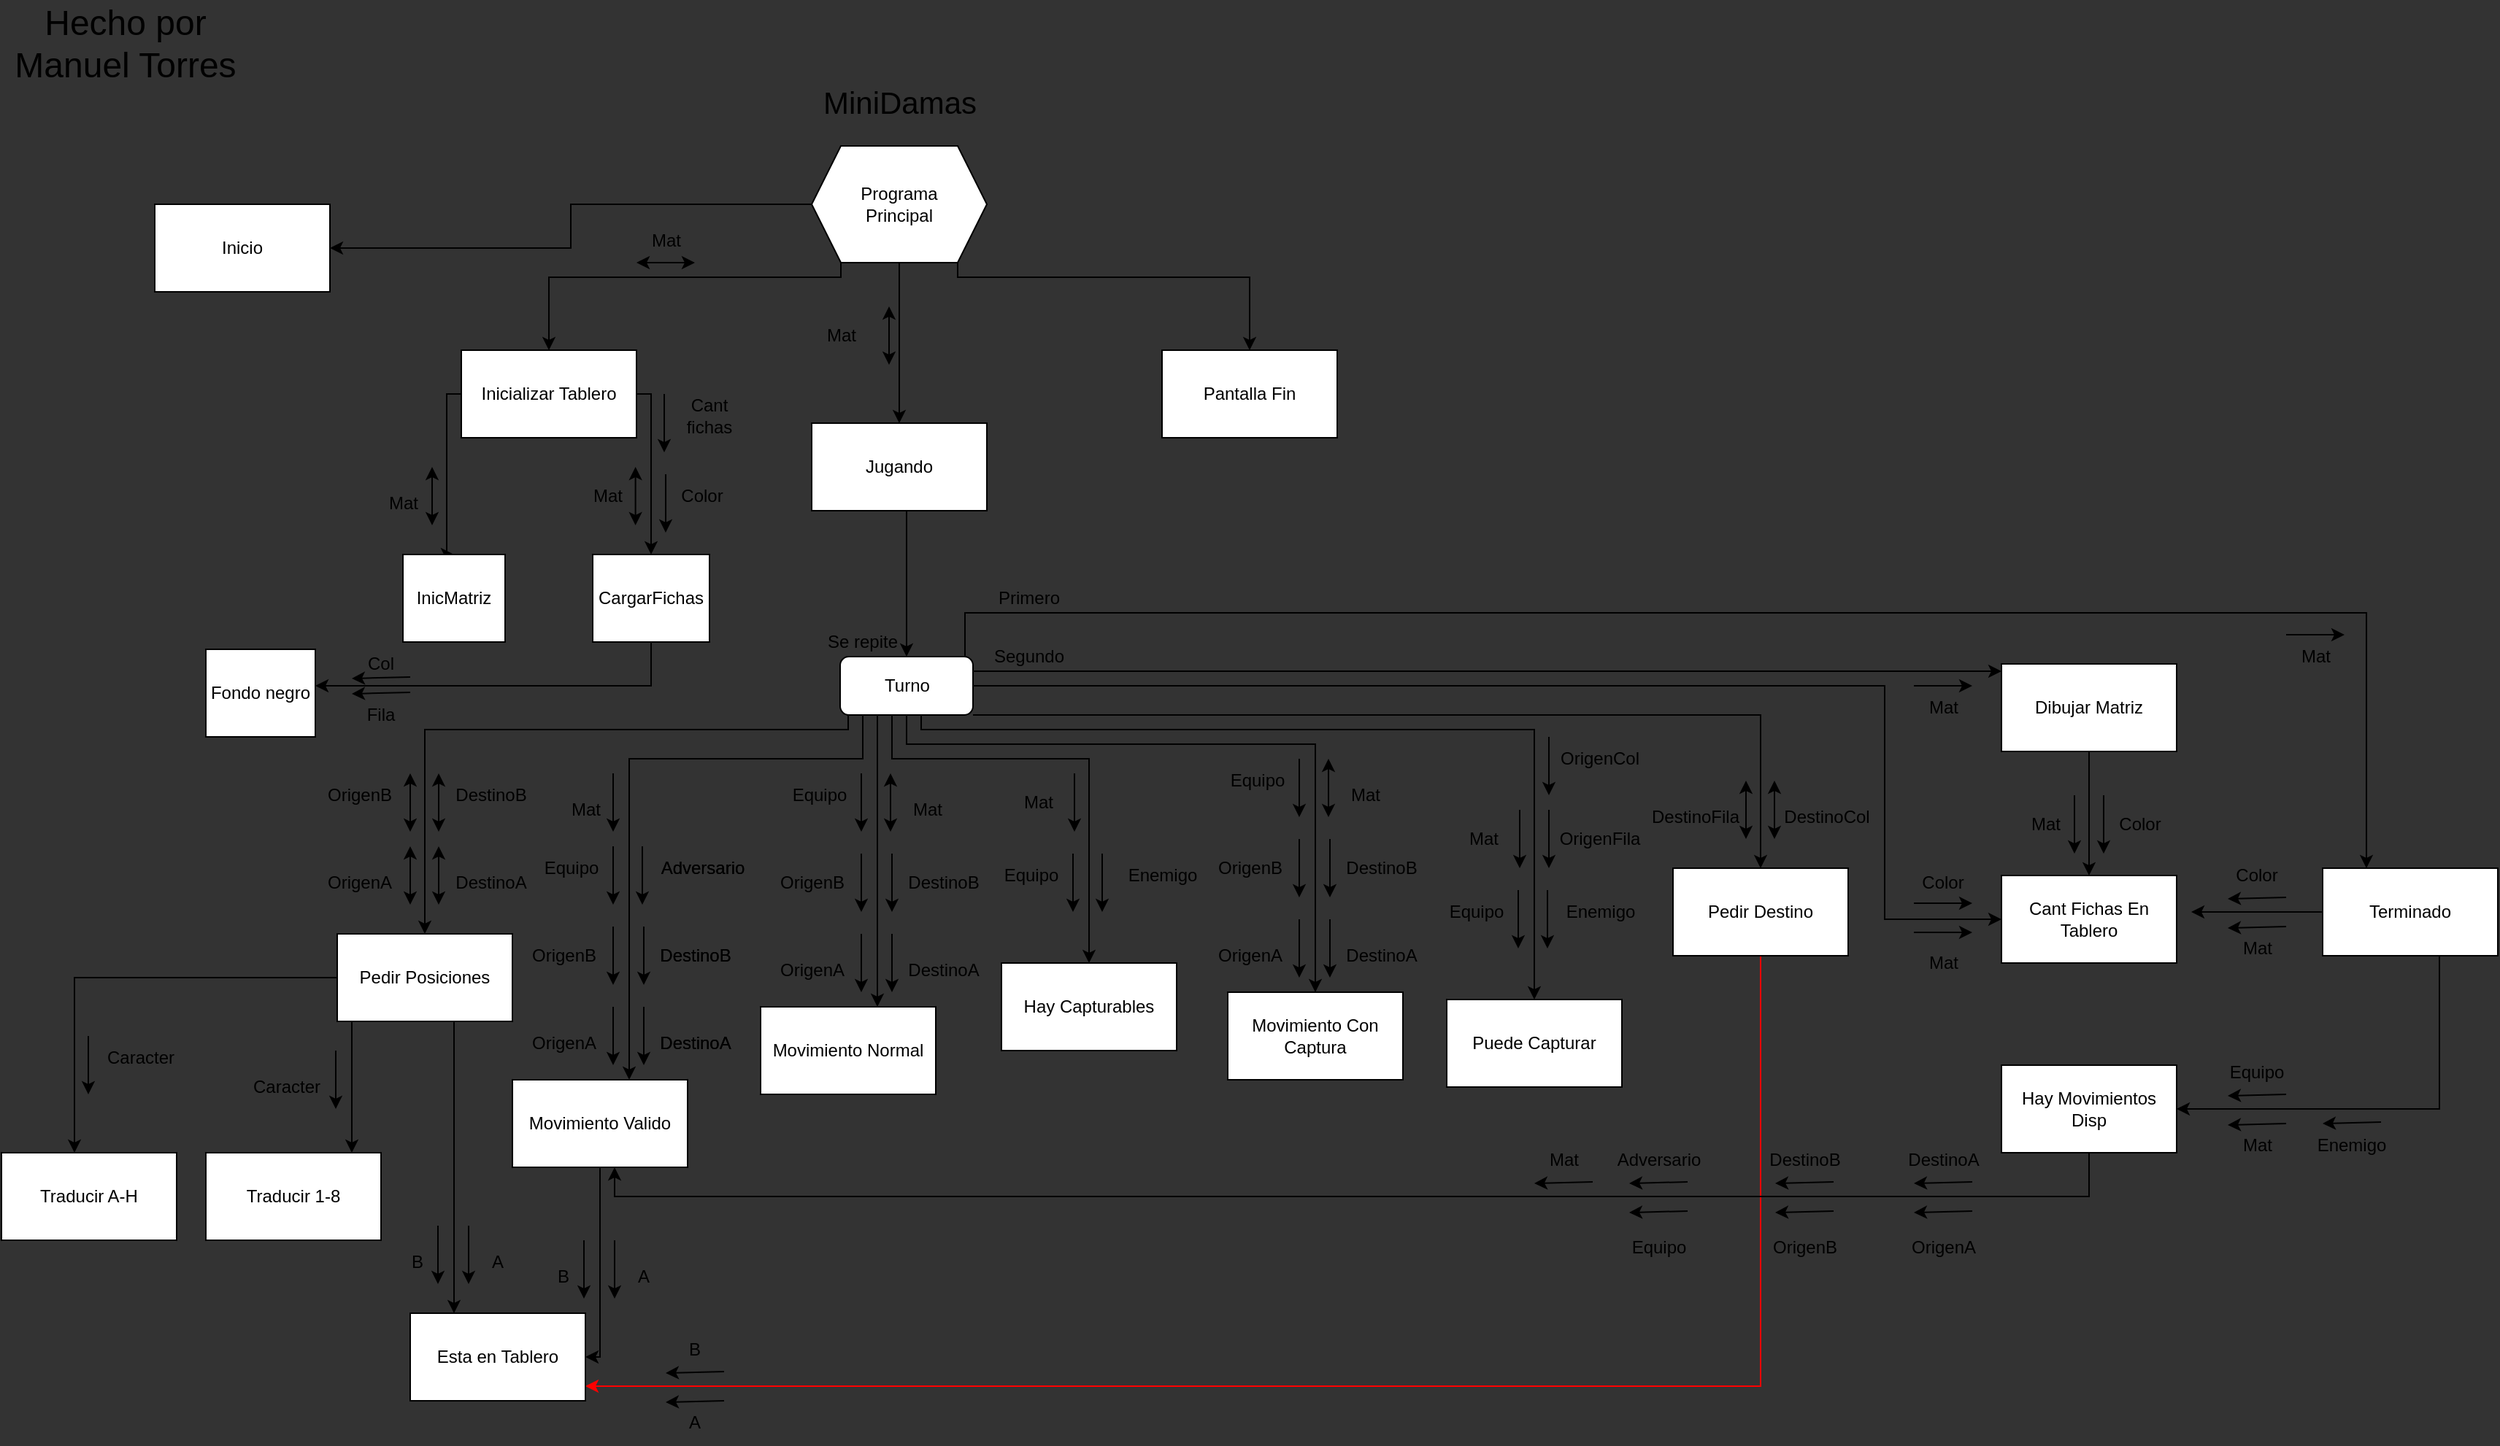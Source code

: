 <mxfile version="21.4.0" type="device">
  <diagram id="C5RBs43oDa-KdzZeNtuy" name="Page-1">
    <mxGraphModel dx="2261" dy="844" grid="1" gridSize="10" guides="1" tooltips="1" connect="1" arrows="1" fold="1" page="1" pageScale="1" pageWidth="827" pageHeight="1169" background="#333333" math="0" shadow="0">
      <root>
        <mxCell id="WIyWlLk6GJQsqaUBKTNV-0" />
        <mxCell id="WIyWlLk6GJQsqaUBKTNV-1" parent="WIyWlLk6GJQsqaUBKTNV-0" />
        <mxCell id="Fhp1EmP1vpu9yhbah9ed-0" value="Programa&lt;br&gt;Principal" style="shape=hexagon;perimeter=hexagonPerimeter2;whiteSpace=wrap;html=1;fixedSize=1;" parent="WIyWlLk6GJQsqaUBKTNV-1" vertex="1">
          <mxGeometry x="360" y="100" width="120" height="80" as="geometry" />
        </mxCell>
        <mxCell id="Fhp1EmP1vpu9yhbah9ed-1" value="MiniDamas" style="text;html=1;align=center;verticalAlign=middle;resizable=0;points=[];autosize=1;strokeColor=none;fillColor=none;fontSize=21;" parent="WIyWlLk6GJQsqaUBKTNV-1" vertex="1">
          <mxGeometry x="355" y="50" width="130" height="40" as="geometry" />
        </mxCell>
        <mxCell id="Fhp1EmP1vpu9yhbah9ed-2" style="edgeStyle=orthogonalEdgeStyle;rounded=0;orthogonalLoop=1;jettySize=auto;html=1;exitX=0.5;exitY=1;exitDx=0;exitDy=0;" parent="WIyWlLk6GJQsqaUBKTNV-1" source="Fhp1EmP1vpu9yhbah9ed-0" target="Fhp1EmP1vpu9yhbah9ed-0" edge="1">
          <mxGeometry relative="1" as="geometry" />
        </mxCell>
        <mxCell id="Fhp1EmP1vpu9yhbah9ed-16" style="edgeStyle=orthogonalEdgeStyle;rounded=0;orthogonalLoop=1;jettySize=auto;html=1;entryX=0.5;entryY=0;entryDx=0;entryDy=0;" parent="WIyWlLk6GJQsqaUBKTNV-1" source="Fhp1EmP1vpu9yhbah9ed-0" target="Fhp1EmP1vpu9yhbah9ed-14" edge="1">
          <mxGeometry relative="1" as="geometry">
            <mxPoint x="420" y="170" as="sourcePoint" />
          </mxGeometry>
        </mxCell>
        <mxCell id="Fhp1EmP1vpu9yhbah9ed-17" style="edgeStyle=orthogonalEdgeStyle;rounded=0;orthogonalLoop=1;jettySize=auto;html=1;" parent="WIyWlLk6GJQsqaUBKTNV-1" source="Fhp1EmP1vpu9yhbah9ed-0" target="Fhp1EmP1vpu9yhbah9ed-15" edge="1">
          <mxGeometry relative="1" as="geometry">
            <Array as="points">
              <mxPoint x="460" y="190" />
              <mxPoint x="660" y="190" />
            </Array>
            <mxPoint x="460" y="170" as="sourcePoint" />
          </mxGeometry>
        </mxCell>
        <mxCell id="Fhp1EmP1vpu9yhbah9ed-18" style="edgeStyle=orthogonalEdgeStyle;rounded=0;orthogonalLoop=1;jettySize=auto;html=1;entryX=0.5;entryY=0;entryDx=0;entryDy=0;" parent="WIyWlLk6GJQsqaUBKTNV-1" source="Fhp1EmP1vpu9yhbah9ed-0" target="Fhp1EmP1vpu9yhbah9ed-12" edge="1">
          <mxGeometry relative="1" as="geometry">
            <Array as="points">
              <mxPoint x="380" y="190" />
              <mxPoint x="180" y="190" />
            </Array>
            <mxPoint x="380" y="170" as="sourcePoint" />
          </mxGeometry>
        </mxCell>
        <mxCell id="vHnxwdTPo78ipsx4aBbw-1" style="edgeStyle=orthogonalEdgeStyle;rounded=0;orthogonalLoop=1;jettySize=auto;html=1;entryX=1;entryY=0.5;entryDx=0;entryDy=0;" parent="WIyWlLk6GJQsqaUBKTNV-1" source="Fhp1EmP1vpu9yhbah9ed-0" target="vHnxwdTPo78ipsx4aBbw-0" edge="1">
          <mxGeometry relative="1" as="geometry">
            <mxPoint x="360" y="140" as="sourcePoint" />
          </mxGeometry>
        </mxCell>
        <mxCell id="5Q2nQCjbKrTkZMVwxG4L-4" style="edgeStyle=orthogonalEdgeStyle;rounded=0;orthogonalLoop=1;jettySize=auto;html=1;entryX=0.5;entryY=0;entryDx=0;entryDy=0;" parent="WIyWlLk6GJQsqaUBKTNV-1" source="Fhp1EmP1vpu9yhbah9ed-12" target="5Q2nQCjbKrTkZMVwxG4L-0" edge="1">
          <mxGeometry relative="1" as="geometry">
            <Array as="points">
              <mxPoint x="110" y="270" />
            </Array>
          </mxGeometry>
        </mxCell>
        <mxCell id="5Q2nQCjbKrTkZMVwxG4L-5" style="edgeStyle=orthogonalEdgeStyle;rounded=0;orthogonalLoop=1;jettySize=auto;html=1;" parent="WIyWlLk6GJQsqaUBKTNV-1" source="Fhp1EmP1vpu9yhbah9ed-12" target="5Q2nQCjbKrTkZMVwxG4L-1" edge="1">
          <mxGeometry relative="1" as="geometry">
            <Array as="points">
              <mxPoint x="250" y="270" />
            </Array>
          </mxGeometry>
        </mxCell>
        <mxCell id="Fhp1EmP1vpu9yhbah9ed-12" value="Inicializar Tablero" style="whiteSpace=wrap;html=1;" parent="WIyWlLk6GJQsqaUBKTNV-1" vertex="1">
          <mxGeometry x="120" y="240" width="120" height="60" as="geometry" />
        </mxCell>
        <mxCell id="vHnxwdTPo78ipsx4aBbw-6" style="edgeStyle=orthogonalEdgeStyle;rounded=0;orthogonalLoop=1;jettySize=auto;html=1;exitX=0.5;exitY=1;exitDx=0;exitDy=0;entryX=0.5;entryY=0;entryDx=0;entryDy=0;" parent="WIyWlLk6GJQsqaUBKTNV-1" source="Fhp1EmP1vpu9yhbah9ed-14" target="vHnxwdTPo78ipsx4aBbw-5" edge="1">
          <mxGeometry relative="1" as="geometry">
            <Array as="points">
              <mxPoint x="425" y="350" />
            </Array>
          </mxGeometry>
        </mxCell>
        <mxCell id="Fhp1EmP1vpu9yhbah9ed-14" value="Jugando" style="whiteSpace=wrap;html=1;" parent="WIyWlLk6GJQsqaUBKTNV-1" vertex="1">
          <mxGeometry x="360" y="290" width="120" height="60" as="geometry" />
        </mxCell>
        <mxCell id="Fhp1EmP1vpu9yhbah9ed-15" value="Pantalla Fin" style="whiteSpace=wrap;html=1;" parent="WIyWlLk6GJQsqaUBKTNV-1" vertex="1">
          <mxGeometry x="600" y="240" width="120" height="60" as="geometry" />
        </mxCell>
        <mxCell id="Fhp1EmP1vpu9yhbah9ed-23" value="" style="endArrow=classic;startArrow=classic;html=1;rounded=0;" parent="WIyWlLk6GJQsqaUBKTNV-1" edge="1">
          <mxGeometry width="50" height="50" relative="1" as="geometry">
            <mxPoint x="240" y="180" as="sourcePoint" />
            <mxPoint x="280" y="180" as="targetPoint" />
            <Array as="points">
              <mxPoint x="260" y="180" />
            </Array>
          </mxGeometry>
        </mxCell>
        <mxCell id="Fhp1EmP1vpu9yhbah9ed-26" value="Mat" style="text;html=1;align=center;verticalAlign=middle;resizable=0;points=[];autosize=1;strokeColor=none;fillColor=none;" parent="WIyWlLk6GJQsqaUBKTNV-1" vertex="1">
          <mxGeometry x="240" y="150" width="40" height="30" as="geometry" />
        </mxCell>
        <mxCell id="Fhp1EmP1vpu9yhbah9ed-31" value="" style="endArrow=classic;startArrow=classic;html=1;rounded=0;" parent="WIyWlLk6GJQsqaUBKTNV-1" edge="1">
          <mxGeometry width="50" height="50" relative="1" as="geometry">
            <mxPoint x="413" y="210" as="sourcePoint" />
            <mxPoint x="413" y="250" as="targetPoint" />
            <Array as="points">
              <mxPoint x="413" y="230" />
            </Array>
          </mxGeometry>
        </mxCell>
        <mxCell id="Fhp1EmP1vpu9yhbah9ed-32" value="Mat" style="text;html=1;align=center;verticalAlign=middle;resizable=0;points=[];autosize=1;strokeColor=none;fillColor=none;" parent="WIyWlLk6GJQsqaUBKTNV-1" vertex="1">
          <mxGeometry x="360" y="215" width="40" height="30" as="geometry" />
        </mxCell>
        <mxCell id="5Q2nQCjbKrTkZMVwxG4L-0" value="InicMatriz" style="whiteSpace=wrap;html=1;" parent="WIyWlLk6GJQsqaUBKTNV-1" vertex="1">
          <mxGeometry x="80" y="380" width="70" height="60" as="geometry" />
        </mxCell>
        <mxCell id="D3IPwqvcWMvaMyJVCony-1" style="edgeStyle=orthogonalEdgeStyle;rounded=0;orthogonalLoop=1;jettySize=auto;html=1;" edge="1" parent="WIyWlLk6GJQsqaUBKTNV-1" source="5Q2nQCjbKrTkZMVwxG4L-1" target="D3IPwqvcWMvaMyJVCony-0">
          <mxGeometry relative="1" as="geometry">
            <Array as="points">
              <mxPoint x="250" y="470" />
            </Array>
          </mxGeometry>
        </mxCell>
        <mxCell id="5Q2nQCjbKrTkZMVwxG4L-1" value="CargarFichas" style="whiteSpace=wrap;html=1;" parent="WIyWlLk6GJQsqaUBKTNV-1" vertex="1">
          <mxGeometry x="210" y="380" width="80" height="60" as="geometry" />
        </mxCell>
        <mxCell id="5Q2nQCjbKrTkZMVwxG4L-6" value="Mat" style="text;html=1;align=center;verticalAlign=middle;resizable=0;points=[];autosize=1;strokeColor=none;fillColor=none;" parent="WIyWlLk6GJQsqaUBKTNV-1" vertex="1">
          <mxGeometry x="60" y="330" width="40" height="30" as="geometry" />
        </mxCell>
        <mxCell id="5Q2nQCjbKrTkZMVwxG4L-7" value="Mat" style="text;html=1;align=center;verticalAlign=middle;resizable=0;points=[];autosize=1;strokeColor=none;fillColor=none;" parent="WIyWlLk6GJQsqaUBKTNV-1" vertex="1">
          <mxGeometry x="200" y="325" width="40" height="30" as="geometry" />
        </mxCell>
        <mxCell id="5Q2nQCjbKrTkZMVwxG4L-8" value="" style="endArrow=classic;startArrow=classic;html=1;rounded=0;" parent="WIyWlLk6GJQsqaUBKTNV-1" edge="1">
          <mxGeometry width="50" height="50" relative="1" as="geometry">
            <mxPoint x="239.31" y="320" as="sourcePoint" />
            <mxPoint x="239.31" y="360" as="targetPoint" />
            <Array as="points">
              <mxPoint x="239.31" y="340" />
            </Array>
          </mxGeometry>
        </mxCell>
        <mxCell id="5Q2nQCjbKrTkZMVwxG4L-9" value="" style="endArrow=classic;startArrow=classic;html=1;rounded=0;" parent="WIyWlLk6GJQsqaUBKTNV-1" edge="1">
          <mxGeometry width="50" height="50" relative="1" as="geometry">
            <mxPoint x="100.0" y="320" as="sourcePoint" />
            <mxPoint x="100.0" y="360" as="targetPoint" />
            <Array as="points">
              <mxPoint x="100.0" y="340" />
            </Array>
          </mxGeometry>
        </mxCell>
        <mxCell id="5Q2nQCjbKrTkZMVwxG4L-10" value="Color" style="text;strokeColor=none;align=center;fillColor=none;html=1;verticalAlign=middle;whiteSpace=wrap;rounded=0;" parent="WIyWlLk6GJQsqaUBKTNV-1" vertex="1">
          <mxGeometry x="270" y="330" width="30" height="20" as="geometry" />
        </mxCell>
        <mxCell id="5Q2nQCjbKrTkZMVwxG4L-11" value="Cant fichas" style="text;strokeColor=none;align=center;fillColor=none;html=1;verticalAlign=middle;whiteSpace=wrap;rounded=0;" parent="WIyWlLk6GJQsqaUBKTNV-1" vertex="1">
          <mxGeometry x="260" y="270" width="60" height="30" as="geometry" />
        </mxCell>
        <mxCell id="vHnxwdTPo78ipsx4aBbw-0" value="Inicio" style="whiteSpace=wrap;html=1;" parent="WIyWlLk6GJQsqaUBKTNV-1" vertex="1">
          <mxGeometry x="-90" y="140" width="120" height="60" as="geometry" />
        </mxCell>
        <mxCell id="vHnxwdTPo78ipsx4aBbw-8" style="edgeStyle=orthogonalEdgeStyle;rounded=0;orthogonalLoop=1;jettySize=auto;html=1;" parent="WIyWlLk6GJQsqaUBKTNV-1" source="vHnxwdTPo78ipsx4aBbw-5" target="vHnxwdTPo78ipsx4aBbw-7" edge="1">
          <mxGeometry relative="1" as="geometry">
            <Array as="points">
              <mxPoint x="385" y="500" />
              <mxPoint x="95" y="500" />
            </Array>
          </mxGeometry>
        </mxCell>
        <mxCell id="vHnxwdTPo78ipsx4aBbw-17" style="edgeStyle=orthogonalEdgeStyle;rounded=0;orthogonalLoop=1;jettySize=auto;html=1;" parent="WIyWlLk6GJQsqaUBKTNV-1" source="vHnxwdTPo78ipsx4aBbw-5" target="vHnxwdTPo78ipsx4aBbw-18" edge="1">
          <mxGeometry relative="1" as="geometry">
            <mxPoint x="305" y="720" as="targetPoint" />
            <Array as="points">
              <mxPoint x="395" y="520" />
              <mxPoint x="235" y="520" />
            </Array>
          </mxGeometry>
        </mxCell>
        <mxCell id="vHnxwdTPo78ipsx4aBbw-52" style="edgeStyle=orthogonalEdgeStyle;rounded=0;orthogonalLoop=1;jettySize=auto;html=1;" parent="WIyWlLk6GJQsqaUBKTNV-1" target="vHnxwdTPo78ipsx4aBbw-39" edge="1">
          <mxGeometry relative="1" as="geometry">
            <mxPoint x="405" y="450" as="sourcePoint" />
            <Array as="points">
              <mxPoint x="405" y="510" />
              <mxPoint x="405" y="510" />
            </Array>
          </mxGeometry>
        </mxCell>
        <mxCell id="vHnxwdTPo78ipsx4aBbw-77" style="edgeStyle=orthogonalEdgeStyle;rounded=0;orthogonalLoop=1;jettySize=auto;html=1;" parent="WIyWlLk6GJQsqaUBKTNV-1" source="vHnxwdTPo78ipsx4aBbw-5" target="vHnxwdTPo78ipsx4aBbw-64" edge="1">
          <mxGeometry relative="1" as="geometry">
            <Array as="points">
              <mxPoint x="425" y="510" />
              <mxPoint x="705" y="510" />
            </Array>
          </mxGeometry>
        </mxCell>
        <mxCell id="vHnxwdTPo78ipsx4aBbw-79" style="edgeStyle=orthogonalEdgeStyle;rounded=0;orthogonalLoop=1;jettySize=auto;html=1;" parent="WIyWlLk6GJQsqaUBKTNV-1" source="vHnxwdTPo78ipsx4aBbw-5" target="vHnxwdTPo78ipsx4aBbw-78" edge="1">
          <mxGeometry relative="1" as="geometry">
            <Array as="points">
              <mxPoint x="415" y="520" />
              <mxPoint x="550" y="520" />
            </Array>
          </mxGeometry>
        </mxCell>
        <mxCell id="vHnxwdTPo78ipsx4aBbw-102" style="edgeStyle=orthogonalEdgeStyle;rounded=0;orthogonalLoop=1;jettySize=auto;html=1;" parent="WIyWlLk6GJQsqaUBKTNV-1" source="vHnxwdTPo78ipsx4aBbw-5" target="vHnxwdTPo78ipsx4aBbw-58" edge="1">
          <mxGeometry relative="1" as="geometry">
            <mxPoint x="845" y="470" as="targetPoint" />
            <Array as="points">
              <mxPoint x="775" y="460" />
              <mxPoint x="775" y="460" />
            </Array>
          </mxGeometry>
        </mxCell>
        <mxCell id="vHnxwdTPo78ipsx4aBbw-109" style="edgeStyle=orthogonalEdgeStyle;rounded=0;orthogonalLoop=1;jettySize=auto;html=1;" parent="WIyWlLk6GJQsqaUBKTNV-1" source="vHnxwdTPo78ipsx4aBbw-5" target="vHnxwdTPo78ipsx4aBbw-99" edge="1">
          <mxGeometry relative="1" as="geometry">
            <Array as="points">
              <mxPoint x="465" y="420" />
              <mxPoint x="1425" y="420" />
            </Array>
          </mxGeometry>
        </mxCell>
        <mxCell id="vHnxwdTPo78ipsx4aBbw-128" style="edgeStyle=orthogonalEdgeStyle;rounded=0;orthogonalLoop=1;jettySize=auto;html=1;" parent="WIyWlLk6GJQsqaUBKTNV-1" source="vHnxwdTPo78ipsx4aBbw-5" target="vHnxwdTPo78ipsx4aBbw-100" edge="1">
          <mxGeometry relative="1" as="geometry">
            <Array as="points">
              <mxPoint x="1095" y="470" />
              <mxPoint x="1095" y="630" />
            </Array>
          </mxGeometry>
        </mxCell>
        <mxCell id="vHnxwdTPo78ipsx4aBbw-142" style="edgeStyle=orthogonalEdgeStyle;rounded=0;orthogonalLoop=1;jettySize=auto;html=1;" parent="WIyWlLk6GJQsqaUBKTNV-1" source="vHnxwdTPo78ipsx4aBbw-5" target="vHnxwdTPo78ipsx4aBbw-135" edge="1">
          <mxGeometry relative="1" as="geometry">
            <Array as="points">
              <mxPoint x="435" y="500" />
              <mxPoint x="855" y="500" />
            </Array>
          </mxGeometry>
        </mxCell>
        <mxCell id="vHnxwdTPo78ipsx4aBbw-158" style="edgeStyle=orthogonalEdgeStyle;rounded=0;orthogonalLoop=1;jettySize=auto;html=1;" parent="WIyWlLk6GJQsqaUBKTNV-1" source="vHnxwdTPo78ipsx4aBbw-5" target="vHnxwdTPo78ipsx4aBbw-148" edge="1">
          <mxGeometry relative="1" as="geometry">
            <Array as="points">
              <mxPoint x="1010" y="490" />
            </Array>
          </mxGeometry>
        </mxCell>
        <mxCell id="vHnxwdTPo78ipsx4aBbw-5" value="Turno" style="rounded=1;whiteSpace=wrap;html=1;" parent="WIyWlLk6GJQsqaUBKTNV-1" vertex="1">
          <mxGeometry x="379.5" y="450" width="91" height="40" as="geometry" />
        </mxCell>
        <mxCell id="vHnxwdTPo78ipsx4aBbw-88" style="edgeStyle=orthogonalEdgeStyle;rounded=0;orthogonalLoop=1;jettySize=auto;html=1;" parent="WIyWlLk6GJQsqaUBKTNV-1" source="vHnxwdTPo78ipsx4aBbw-7" target="vHnxwdTPo78ipsx4aBbw-87" edge="1">
          <mxGeometry relative="1" as="geometry">
            <Array as="points">
              <mxPoint x="-145" y="670" />
            </Array>
          </mxGeometry>
        </mxCell>
        <mxCell id="vHnxwdTPo78ipsx4aBbw-91" style="edgeStyle=orthogonalEdgeStyle;rounded=0;orthogonalLoop=1;jettySize=auto;html=1;" parent="WIyWlLk6GJQsqaUBKTNV-1" source="vHnxwdTPo78ipsx4aBbw-7" target="vHnxwdTPo78ipsx4aBbw-90" edge="1">
          <mxGeometry relative="1" as="geometry">
            <Array as="points">
              <mxPoint x="45" y="770" />
              <mxPoint x="45" y="770" />
            </Array>
          </mxGeometry>
        </mxCell>
        <mxCell id="vHnxwdTPo78ipsx4aBbw-194" style="edgeStyle=orthogonalEdgeStyle;rounded=0;orthogonalLoop=1;jettySize=auto;html=1;" parent="WIyWlLk6GJQsqaUBKTNV-1" source="vHnxwdTPo78ipsx4aBbw-7" target="vHnxwdTPo78ipsx4aBbw-192" edge="1">
          <mxGeometry relative="1" as="geometry">
            <Array as="points">
              <mxPoint x="115" y="810" />
              <mxPoint x="115" y="810" />
            </Array>
          </mxGeometry>
        </mxCell>
        <mxCell id="vHnxwdTPo78ipsx4aBbw-7" value="Pedir Posiciones" style="whiteSpace=wrap;html=1;" parent="WIyWlLk6GJQsqaUBKTNV-1" vertex="1">
          <mxGeometry x="35" y="640" width="120" height="60" as="geometry" />
        </mxCell>
        <mxCell id="vHnxwdTPo78ipsx4aBbw-9" value="OrigenA" style="text;html=1;align=center;verticalAlign=middle;resizable=0;points=[];autosize=1;strokeColor=none;fillColor=none;" parent="WIyWlLk6GJQsqaUBKTNV-1" vertex="1">
          <mxGeometry x="15" y="590" width="70" height="30" as="geometry" />
        </mxCell>
        <mxCell id="vHnxwdTPo78ipsx4aBbw-10" value="" style="endArrow=classic;startArrow=classic;html=1;rounded=0;" parent="WIyWlLk6GJQsqaUBKTNV-1" edge="1">
          <mxGeometry width="50" height="50" relative="1" as="geometry">
            <mxPoint x="85" y="580" as="sourcePoint" />
            <mxPoint x="85" y="620" as="targetPoint" />
            <Array as="points">
              <mxPoint x="85" y="600" />
            </Array>
          </mxGeometry>
        </mxCell>
        <mxCell id="vHnxwdTPo78ipsx4aBbw-11" value="" style="endArrow=classic;startArrow=classic;html=1;rounded=0;" parent="WIyWlLk6GJQsqaUBKTNV-1" edge="1">
          <mxGeometry width="50" height="50" relative="1" as="geometry">
            <mxPoint x="104.5" y="580" as="sourcePoint" />
            <mxPoint x="104.5" y="620" as="targetPoint" />
            <Array as="points">
              <mxPoint x="104.5" y="600" />
            </Array>
          </mxGeometry>
        </mxCell>
        <mxCell id="vHnxwdTPo78ipsx4aBbw-12" value="" style="endArrow=classic;startArrow=classic;html=1;rounded=0;" parent="WIyWlLk6GJQsqaUBKTNV-1" edge="1">
          <mxGeometry width="50" height="50" relative="1" as="geometry">
            <mxPoint x="104.5" y="530" as="sourcePoint" />
            <mxPoint x="104.5" y="570" as="targetPoint" />
            <Array as="points">
              <mxPoint x="104.5" y="550" />
            </Array>
          </mxGeometry>
        </mxCell>
        <mxCell id="vHnxwdTPo78ipsx4aBbw-13" value="" style="endArrow=classic;startArrow=classic;html=1;rounded=0;" parent="WIyWlLk6GJQsqaUBKTNV-1" edge="1">
          <mxGeometry width="50" height="50" relative="1" as="geometry">
            <mxPoint x="85" y="530" as="sourcePoint" />
            <mxPoint x="85" y="570" as="targetPoint" />
            <Array as="points">
              <mxPoint x="85" y="550" />
            </Array>
          </mxGeometry>
        </mxCell>
        <mxCell id="vHnxwdTPo78ipsx4aBbw-14" value="OrigenB" style="text;html=1;align=center;verticalAlign=middle;resizable=0;points=[];autosize=1;strokeColor=none;fillColor=none;" parent="WIyWlLk6GJQsqaUBKTNV-1" vertex="1">
          <mxGeometry x="15" y="530" width="70" height="30" as="geometry" />
        </mxCell>
        <mxCell id="vHnxwdTPo78ipsx4aBbw-15" value="DestinoA" style="text;html=1;align=center;verticalAlign=middle;resizable=0;points=[];autosize=1;strokeColor=none;fillColor=none;" parent="WIyWlLk6GJQsqaUBKTNV-1" vertex="1">
          <mxGeometry x="105" y="590" width="70" height="30" as="geometry" />
        </mxCell>
        <mxCell id="vHnxwdTPo78ipsx4aBbw-16" value="DestinoB" style="text;html=1;align=center;verticalAlign=middle;resizable=0;points=[];autosize=1;strokeColor=none;fillColor=none;" parent="WIyWlLk6GJQsqaUBKTNV-1" vertex="1">
          <mxGeometry x="105" y="530" width="70" height="30" as="geometry" />
        </mxCell>
        <mxCell id="vHnxwdTPo78ipsx4aBbw-193" style="edgeStyle=orthogonalEdgeStyle;rounded=0;orthogonalLoop=1;jettySize=auto;html=1;entryX=1;entryY=0.5;entryDx=0;entryDy=0;" parent="WIyWlLk6GJQsqaUBKTNV-1" source="vHnxwdTPo78ipsx4aBbw-18" target="vHnxwdTPo78ipsx4aBbw-192" edge="1">
          <mxGeometry relative="1" as="geometry">
            <Array as="points">
              <mxPoint x="215" y="930" />
            </Array>
          </mxGeometry>
        </mxCell>
        <mxCell id="vHnxwdTPo78ipsx4aBbw-18" value="Movimiento Valido" style="whiteSpace=wrap;html=1;" parent="WIyWlLk6GJQsqaUBKTNV-1" vertex="1">
          <mxGeometry x="155" y="740" width="120" height="60" as="geometry" />
        </mxCell>
        <mxCell id="vHnxwdTPo78ipsx4aBbw-19" value="OrigenA" style="text;html=1;align=center;verticalAlign=middle;resizable=0;points=[];autosize=1;strokeColor=none;fillColor=none;" parent="WIyWlLk6GJQsqaUBKTNV-1" vertex="1">
          <mxGeometry x="155" y="700" width="70" height="30" as="geometry" />
        </mxCell>
        <mxCell id="vHnxwdTPo78ipsx4aBbw-22" value="OrigenB" style="text;html=1;align=center;verticalAlign=middle;resizable=0;points=[];autosize=1;strokeColor=none;fillColor=none;" parent="WIyWlLk6GJQsqaUBKTNV-1" vertex="1">
          <mxGeometry x="155" y="640" width="70" height="30" as="geometry" />
        </mxCell>
        <mxCell id="vHnxwdTPo78ipsx4aBbw-27" value="DestinoA" style="text;html=1;align=center;verticalAlign=middle;resizable=0;points=[];autosize=1;strokeColor=none;fillColor=none;" parent="WIyWlLk6GJQsqaUBKTNV-1" vertex="1">
          <mxGeometry x="245" y="700" width="70" height="30" as="geometry" />
        </mxCell>
        <mxCell id="vHnxwdTPo78ipsx4aBbw-28" value="DestinoB" style="text;html=1;align=center;verticalAlign=middle;resizable=0;points=[];autosize=1;strokeColor=none;fillColor=none;" parent="WIyWlLk6GJQsqaUBKTNV-1" vertex="1">
          <mxGeometry x="245" y="640" width="70" height="30" as="geometry" />
        </mxCell>
        <mxCell id="vHnxwdTPo78ipsx4aBbw-31" value="Equipo" style="text;html=1;align=center;verticalAlign=middle;resizable=0;points=[];autosize=1;strokeColor=none;fillColor=none;" parent="WIyWlLk6GJQsqaUBKTNV-1" vertex="1">
          <mxGeometry x="165" y="580" width="60" height="30" as="geometry" />
        </mxCell>
        <mxCell id="vHnxwdTPo78ipsx4aBbw-32" value="Adversario" style="text;html=1;align=center;verticalAlign=middle;resizable=0;points=[];autosize=1;strokeColor=none;fillColor=none;" parent="WIyWlLk6GJQsqaUBKTNV-1" vertex="1">
          <mxGeometry x="245" y="580" width="80" height="30" as="geometry" />
        </mxCell>
        <mxCell id="vHnxwdTPo78ipsx4aBbw-33" value="" style="endArrow=classic;html=1;rounded=0;" parent="WIyWlLk6GJQsqaUBKTNV-1" edge="1">
          <mxGeometry width="50" height="50" relative="1" as="geometry">
            <mxPoint x="245" y="690" as="sourcePoint" />
            <mxPoint x="245" y="730" as="targetPoint" />
          </mxGeometry>
        </mxCell>
        <mxCell id="vHnxwdTPo78ipsx4aBbw-34" value="" style="endArrow=classic;html=1;rounded=0;" parent="WIyWlLk6GJQsqaUBKTNV-1" edge="1">
          <mxGeometry width="50" height="50" relative="1" as="geometry">
            <mxPoint x="224" y="690" as="sourcePoint" />
            <mxPoint x="224" y="730" as="targetPoint" />
          </mxGeometry>
        </mxCell>
        <mxCell id="vHnxwdTPo78ipsx4aBbw-35" value="" style="endArrow=classic;html=1;rounded=0;" parent="WIyWlLk6GJQsqaUBKTNV-1" edge="1">
          <mxGeometry width="50" height="50" relative="1" as="geometry">
            <mxPoint x="245" y="635" as="sourcePoint" />
            <mxPoint x="245" y="675" as="targetPoint" />
          </mxGeometry>
        </mxCell>
        <mxCell id="vHnxwdTPo78ipsx4aBbw-36" value="" style="endArrow=classic;html=1;rounded=0;" parent="WIyWlLk6GJQsqaUBKTNV-1" edge="1">
          <mxGeometry width="50" height="50" relative="1" as="geometry">
            <mxPoint x="224" y="635" as="sourcePoint" />
            <mxPoint x="224" y="675" as="targetPoint" />
          </mxGeometry>
        </mxCell>
        <mxCell id="vHnxwdTPo78ipsx4aBbw-37" value="" style="endArrow=classic;html=1;rounded=0;" parent="WIyWlLk6GJQsqaUBKTNV-1" edge="1">
          <mxGeometry width="50" height="50" relative="1" as="geometry">
            <mxPoint x="244" y="580" as="sourcePoint" />
            <mxPoint x="244" y="620" as="targetPoint" />
          </mxGeometry>
        </mxCell>
        <mxCell id="vHnxwdTPo78ipsx4aBbw-38" value="" style="endArrow=classic;html=1;rounded=0;" parent="WIyWlLk6GJQsqaUBKTNV-1" edge="1">
          <mxGeometry width="50" height="50" relative="1" as="geometry">
            <mxPoint x="224" y="580" as="sourcePoint" />
            <mxPoint x="224" y="620" as="targetPoint" />
          </mxGeometry>
        </mxCell>
        <mxCell id="vHnxwdTPo78ipsx4aBbw-39" value="Movimiento Normal" style="whiteSpace=wrap;html=1;" parent="WIyWlLk6GJQsqaUBKTNV-1" vertex="1">
          <mxGeometry x="325" y="690" width="120" height="60" as="geometry" />
        </mxCell>
        <mxCell id="vHnxwdTPo78ipsx4aBbw-40" value="OrigenA" style="text;html=1;align=center;verticalAlign=middle;resizable=0;points=[];autosize=1;strokeColor=none;fillColor=none;" parent="WIyWlLk6GJQsqaUBKTNV-1" vertex="1">
          <mxGeometry x="325" y="650" width="70" height="30" as="geometry" />
        </mxCell>
        <mxCell id="vHnxwdTPo78ipsx4aBbw-41" value="OrigenB" style="text;html=1;align=center;verticalAlign=middle;resizable=0;points=[];autosize=1;strokeColor=none;fillColor=none;" parent="WIyWlLk6GJQsqaUBKTNV-1" vertex="1">
          <mxGeometry x="325" y="590" width="70" height="30" as="geometry" />
        </mxCell>
        <mxCell id="vHnxwdTPo78ipsx4aBbw-42" value="DestinoA" style="text;html=1;align=center;verticalAlign=middle;resizable=0;points=[];autosize=1;strokeColor=none;fillColor=none;" parent="WIyWlLk6GJQsqaUBKTNV-1" vertex="1">
          <mxGeometry x="415" y="650" width="70" height="30" as="geometry" />
        </mxCell>
        <mxCell id="vHnxwdTPo78ipsx4aBbw-43" value="DestinoB" style="text;html=1;align=center;verticalAlign=middle;resizable=0;points=[];autosize=1;strokeColor=none;fillColor=none;" parent="WIyWlLk6GJQsqaUBKTNV-1" vertex="1">
          <mxGeometry x="415" y="590" width="70" height="30" as="geometry" />
        </mxCell>
        <mxCell id="vHnxwdTPo78ipsx4aBbw-44" value="Equipo" style="text;html=1;align=center;verticalAlign=middle;resizable=0;points=[];autosize=1;strokeColor=none;fillColor=none;" parent="WIyWlLk6GJQsqaUBKTNV-1" vertex="1">
          <mxGeometry x="335" y="530" width="60" height="30" as="geometry" />
        </mxCell>
        <mxCell id="vHnxwdTPo78ipsx4aBbw-46" value="" style="endArrow=classic;html=1;rounded=0;" parent="WIyWlLk6GJQsqaUBKTNV-1" edge="1">
          <mxGeometry width="50" height="50" relative="1" as="geometry">
            <mxPoint x="415" y="640" as="sourcePoint" />
            <mxPoint x="415" y="680" as="targetPoint" />
          </mxGeometry>
        </mxCell>
        <mxCell id="vHnxwdTPo78ipsx4aBbw-47" value="" style="endArrow=classic;html=1;rounded=0;" parent="WIyWlLk6GJQsqaUBKTNV-1" edge="1">
          <mxGeometry width="50" height="50" relative="1" as="geometry">
            <mxPoint x="394" y="640" as="sourcePoint" />
            <mxPoint x="394" y="680" as="targetPoint" />
          </mxGeometry>
        </mxCell>
        <mxCell id="vHnxwdTPo78ipsx4aBbw-48" value="" style="endArrow=classic;html=1;rounded=0;" parent="WIyWlLk6GJQsqaUBKTNV-1" edge="1">
          <mxGeometry width="50" height="50" relative="1" as="geometry">
            <mxPoint x="415" y="585" as="sourcePoint" />
            <mxPoint x="415" y="625" as="targetPoint" />
          </mxGeometry>
        </mxCell>
        <mxCell id="vHnxwdTPo78ipsx4aBbw-49" value="" style="endArrow=classic;html=1;rounded=0;" parent="WIyWlLk6GJQsqaUBKTNV-1" edge="1">
          <mxGeometry width="50" height="50" relative="1" as="geometry">
            <mxPoint x="394" y="585" as="sourcePoint" />
            <mxPoint x="394" y="625" as="targetPoint" />
          </mxGeometry>
        </mxCell>
        <mxCell id="vHnxwdTPo78ipsx4aBbw-51" value="" style="endArrow=classic;html=1;rounded=0;" parent="WIyWlLk6GJQsqaUBKTNV-1" edge="1">
          <mxGeometry width="50" height="50" relative="1" as="geometry">
            <mxPoint x="394" y="530" as="sourcePoint" />
            <mxPoint x="394" y="570" as="targetPoint" />
          </mxGeometry>
        </mxCell>
        <mxCell id="vHnxwdTPo78ipsx4aBbw-54" value="Mat" style="text;html=1;align=center;verticalAlign=middle;resizable=0;points=[];autosize=1;strokeColor=none;fillColor=none;" parent="WIyWlLk6GJQsqaUBKTNV-1" vertex="1">
          <mxGeometry x="185" y="540" width="40" height="30" as="geometry" />
        </mxCell>
        <mxCell id="vHnxwdTPo78ipsx4aBbw-55" value="" style="endArrow=classic;startArrow=classic;html=1;rounded=0;" parent="WIyWlLk6GJQsqaUBKTNV-1" edge="1">
          <mxGeometry width="50" height="50" relative="1" as="geometry">
            <mxPoint x="414" y="530" as="sourcePoint" />
            <mxPoint x="414" y="570" as="targetPoint" />
            <Array as="points">
              <mxPoint x="414" y="550" />
            </Array>
          </mxGeometry>
        </mxCell>
        <mxCell id="vHnxwdTPo78ipsx4aBbw-56" value="Mat" style="text;html=1;align=center;verticalAlign=middle;resizable=0;points=[];autosize=1;strokeColor=none;fillColor=none;" parent="WIyWlLk6GJQsqaUBKTNV-1" vertex="1">
          <mxGeometry x="419" y="540" width="40" height="30" as="geometry" />
        </mxCell>
        <mxCell id="vHnxwdTPo78ipsx4aBbw-103" style="edgeStyle=orthogonalEdgeStyle;rounded=0;orthogonalLoop=1;jettySize=auto;html=1;" parent="WIyWlLk6GJQsqaUBKTNV-1" source="vHnxwdTPo78ipsx4aBbw-58" target="vHnxwdTPo78ipsx4aBbw-100" edge="1">
          <mxGeometry relative="1" as="geometry" />
        </mxCell>
        <mxCell id="vHnxwdTPo78ipsx4aBbw-58" value="Dibujar Matriz" style="whiteSpace=wrap;html=1;" parent="WIyWlLk6GJQsqaUBKTNV-1" vertex="1">
          <mxGeometry x="1175" y="455" width="120" height="60" as="geometry" />
        </mxCell>
        <mxCell id="vHnxwdTPo78ipsx4aBbw-63" value="Mat" style="text;html=1;align=center;verticalAlign=middle;resizable=0;points=[];autosize=1;strokeColor=none;fillColor=none;" parent="WIyWlLk6GJQsqaUBKTNV-1" vertex="1">
          <mxGeometry x="1115" y="470" width="40" height="30" as="geometry" />
        </mxCell>
        <mxCell id="vHnxwdTPo78ipsx4aBbw-64" value="Movimiento Con Captura" style="whiteSpace=wrap;html=1;" parent="WIyWlLk6GJQsqaUBKTNV-1" vertex="1">
          <mxGeometry x="645" y="680" width="120" height="60" as="geometry" />
        </mxCell>
        <mxCell id="vHnxwdTPo78ipsx4aBbw-65" value="OrigenA" style="text;html=1;align=center;verticalAlign=middle;resizable=0;points=[];autosize=1;strokeColor=none;fillColor=none;" parent="WIyWlLk6GJQsqaUBKTNV-1" vertex="1">
          <mxGeometry x="625" y="640" width="70" height="30" as="geometry" />
        </mxCell>
        <mxCell id="vHnxwdTPo78ipsx4aBbw-66" value="OrigenB" style="text;html=1;align=center;verticalAlign=middle;resizable=0;points=[];autosize=1;strokeColor=none;fillColor=none;" parent="WIyWlLk6GJQsqaUBKTNV-1" vertex="1">
          <mxGeometry x="625" y="580" width="70" height="30" as="geometry" />
        </mxCell>
        <mxCell id="vHnxwdTPo78ipsx4aBbw-67" value="DestinoA" style="text;html=1;align=center;verticalAlign=middle;resizable=0;points=[];autosize=1;strokeColor=none;fillColor=none;" parent="WIyWlLk6GJQsqaUBKTNV-1" vertex="1">
          <mxGeometry x="715" y="640" width="70" height="30" as="geometry" />
        </mxCell>
        <mxCell id="vHnxwdTPo78ipsx4aBbw-68" value="DestinoB" style="text;html=1;align=center;verticalAlign=middle;resizable=0;points=[];autosize=1;strokeColor=none;fillColor=none;" parent="WIyWlLk6GJQsqaUBKTNV-1" vertex="1">
          <mxGeometry x="715" y="580" width="70" height="30" as="geometry" />
        </mxCell>
        <mxCell id="vHnxwdTPo78ipsx4aBbw-69" value="Equipo" style="text;html=1;align=center;verticalAlign=middle;resizable=0;points=[];autosize=1;strokeColor=none;fillColor=none;" parent="WIyWlLk6GJQsqaUBKTNV-1" vertex="1">
          <mxGeometry x="635" y="520" width="60" height="30" as="geometry" />
        </mxCell>
        <mxCell id="vHnxwdTPo78ipsx4aBbw-70" value="" style="endArrow=classic;html=1;rounded=0;" parent="WIyWlLk6GJQsqaUBKTNV-1" edge="1">
          <mxGeometry width="50" height="50" relative="1" as="geometry">
            <mxPoint x="715" y="630" as="sourcePoint" />
            <mxPoint x="715" y="670" as="targetPoint" />
          </mxGeometry>
        </mxCell>
        <mxCell id="vHnxwdTPo78ipsx4aBbw-71" value="" style="endArrow=classic;html=1;rounded=0;" parent="WIyWlLk6GJQsqaUBKTNV-1" edge="1">
          <mxGeometry width="50" height="50" relative="1" as="geometry">
            <mxPoint x="694" y="630" as="sourcePoint" />
            <mxPoint x="694" y="670" as="targetPoint" />
          </mxGeometry>
        </mxCell>
        <mxCell id="vHnxwdTPo78ipsx4aBbw-72" value="" style="endArrow=classic;html=1;rounded=0;" parent="WIyWlLk6GJQsqaUBKTNV-1" edge="1">
          <mxGeometry width="50" height="50" relative="1" as="geometry">
            <mxPoint x="715" y="575" as="sourcePoint" />
            <mxPoint x="715" y="615" as="targetPoint" />
          </mxGeometry>
        </mxCell>
        <mxCell id="vHnxwdTPo78ipsx4aBbw-73" value="" style="endArrow=classic;html=1;rounded=0;" parent="WIyWlLk6GJQsqaUBKTNV-1" edge="1">
          <mxGeometry width="50" height="50" relative="1" as="geometry">
            <mxPoint x="694" y="575" as="sourcePoint" />
            <mxPoint x="694" y="615" as="targetPoint" />
          </mxGeometry>
        </mxCell>
        <mxCell id="vHnxwdTPo78ipsx4aBbw-74" value="" style="endArrow=classic;html=1;rounded=0;" parent="WIyWlLk6GJQsqaUBKTNV-1" edge="1">
          <mxGeometry width="50" height="50" relative="1" as="geometry">
            <mxPoint x="694" y="520" as="sourcePoint" />
            <mxPoint x="694" y="560" as="targetPoint" />
          </mxGeometry>
        </mxCell>
        <mxCell id="vHnxwdTPo78ipsx4aBbw-75" value="" style="endArrow=classic;startArrow=classic;html=1;rounded=0;" parent="WIyWlLk6GJQsqaUBKTNV-1" edge="1">
          <mxGeometry width="50" height="50" relative="1" as="geometry">
            <mxPoint x="714" y="520" as="sourcePoint" />
            <mxPoint x="714" y="560" as="targetPoint" />
            <Array as="points">
              <mxPoint x="714" y="540" />
            </Array>
          </mxGeometry>
        </mxCell>
        <mxCell id="vHnxwdTPo78ipsx4aBbw-76" value="Mat" style="text;html=1;align=center;verticalAlign=middle;resizable=0;points=[];autosize=1;strokeColor=none;fillColor=none;" parent="WIyWlLk6GJQsqaUBKTNV-1" vertex="1">
          <mxGeometry x="719" y="530" width="40" height="30" as="geometry" />
        </mxCell>
        <mxCell id="vHnxwdTPo78ipsx4aBbw-78" value="Hay Capturables" style="whiteSpace=wrap;html=1;" parent="WIyWlLk6GJQsqaUBKTNV-1" vertex="1">
          <mxGeometry x="490" y="660" width="120" height="60" as="geometry" />
        </mxCell>
        <mxCell id="vHnxwdTPo78ipsx4aBbw-80" value="Equipo" style="text;html=1;align=center;verticalAlign=middle;resizable=0;points=[];autosize=1;strokeColor=none;fillColor=none;" parent="WIyWlLk6GJQsqaUBKTNV-1" vertex="1">
          <mxGeometry x="480" y="585" width="60" height="30" as="geometry" />
        </mxCell>
        <mxCell id="vHnxwdTPo78ipsx4aBbw-81" value="Enemigo" style="text;html=1;align=center;verticalAlign=middle;resizable=0;points=[];autosize=1;strokeColor=none;fillColor=none;" parent="WIyWlLk6GJQsqaUBKTNV-1" vertex="1">
          <mxGeometry x="565" y="585" width="70" height="30" as="geometry" />
        </mxCell>
        <mxCell id="vHnxwdTPo78ipsx4aBbw-82" value="" style="endArrow=classic;html=1;rounded=0;" parent="WIyWlLk6GJQsqaUBKTNV-1" edge="1">
          <mxGeometry width="50" height="50" relative="1" as="geometry">
            <mxPoint x="559" y="585" as="sourcePoint" />
            <mxPoint x="559" y="625" as="targetPoint" />
          </mxGeometry>
        </mxCell>
        <mxCell id="vHnxwdTPo78ipsx4aBbw-83" value="" style="endArrow=classic;html=1;rounded=0;" parent="WIyWlLk6GJQsqaUBKTNV-1" edge="1">
          <mxGeometry width="50" height="50" relative="1" as="geometry">
            <mxPoint x="539" y="585" as="sourcePoint" />
            <mxPoint x="539" y="625" as="targetPoint" />
          </mxGeometry>
        </mxCell>
        <mxCell id="vHnxwdTPo78ipsx4aBbw-85" value="Mat" style="text;html=1;align=center;verticalAlign=middle;resizable=0;points=[];autosize=1;strokeColor=none;fillColor=none;" parent="WIyWlLk6GJQsqaUBKTNV-1" vertex="1">
          <mxGeometry x="495" y="535" width="40" height="30" as="geometry" />
        </mxCell>
        <mxCell id="vHnxwdTPo78ipsx4aBbw-86" value="" style="endArrow=classic;html=1;rounded=0;" parent="WIyWlLk6GJQsqaUBKTNV-1" edge="1">
          <mxGeometry width="50" height="50" relative="1" as="geometry">
            <mxPoint x="540" y="530" as="sourcePoint" />
            <mxPoint x="540" y="570" as="targetPoint" />
          </mxGeometry>
        </mxCell>
        <mxCell id="vHnxwdTPo78ipsx4aBbw-87" value="Traducir A-H" style="whiteSpace=wrap;html=1;" parent="WIyWlLk6GJQsqaUBKTNV-1" vertex="1">
          <mxGeometry x="-195" y="790" width="120" height="60" as="geometry" />
        </mxCell>
        <mxCell id="vHnxwdTPo78ipsx4aBbw-90" value="Traducir 1-8" style="whiteSpace=wrap;html=1;" parent="WIyWlLk6GJQsqaUBKTNV-1" vertex="1">
          <mxGeometry x="-55" y="790" width="120" height="60" as="geometry" />
        </mxCell>
        <mxCell id="vHnxwdTPo78ipsx4aBbw-92" value="" style="endArrow=classic;html=1;rounded=0;" parent="WIyWlLk6GJQsqaUBKTNV-1" edge="1">
          <mxGeometry width="50" height="50" relative="1" as="geometry">
            <mxPoint x="224" y="530" as="sourcePoint" />
            <mxPoint x="224" y="570" as="targetPoint" />
          </mxGeometry>
        </mxCell>
        <mxCell id="vHnxwdTPo78ipsx4aBbw-93" value="Caracter" style="text;html=1;align=center;verticalAlign=middle;resizable=0;points=[];autosize=1;strokeColor=none;fillColor=none;" parent="WIyWlLk6GJQsqaUBKTNV-1" vertex="1">
          <mxGeometry x="-135" y="710" width="70" height="30" as="geometry" />
        </mxCell>
        <mxCell id="vHnxwdTPo78ipsx4aBbw-95" value="" style="endArrow=classic;html=1;rounded=0;" parent="WIyWlLk6GJQsqaUBKTNV-1" edge="1">
          <mxGeometry width="50" height="50" relative="1" as="geometry">
            <mxPoint x="-135.5" y="710" as="sourcePoint" />
            <mxPoint x="-135.5" y="750" as="targetPoint" />
          </mxGeometry>
        </mxCell>
        <mxCell id="vHnxwdTPo78ipsx4aBbw-96" value="Caracter" style="text;html=1;align=center;verticalAlign=middle;resizable=0;points=[];autosize=1;strokeColor=none;fillColor=none;" parent="WIyWlLk6GJQsqaUBKTNV-1" vertex="1">
          <mxGeometry x="-35" y="730" width="70" height="30" as="geometry" />
        </mxCell>
        <mxCell id="vHnxwdTPo78ipsx4aBbw-97" value="" style="endArrow=classic;html=1;rounded=0;" parent="WIyWlLk6GJQsqaUBKTNV-1" edge="1">
          <mxGeometry width="50" height="50" relative="1" as="geometry">
            <mxPoint x="34" y="720" as="sourcePoint" />
            <mxPoint x="34" y="760" as="targetPoint" />
          </mxGeometry>
        </mxCell>
        <mxCell id="vHnxwdTPo78ipsx4aBbw-108" style="edgeStyle=orthogonalEdgeStyle;rounded=0;orthogonalLoop=1;jettySize=auto;html=1;" parent="WIyWlLk6GJQsqaUBKTNV-1" source="vHnxwdTPo78ipsx4aBbw-99" edge="1">
          <mxGeometry relative="1" as="geometry">
            <mxPoint x="1305" y="625" as="targetPoint" />
          </mxGeometry>
        </mxCell>
        <mxCell id="vHnxwdTPo78ipsx4aBbw-167" style="edgeStyle=orthogonalEdgeStyle;rounded=0;orthogonalLoop=1;jettySize=auto;html=1;entryX=1;entryY=0.5;entryDx=0;entryDy=0;" parent="WIyWlLk6GJQsqaUBKTNV-1" source="vHnxwdTPo78ipsx4aBbw-99" target="vHnxwdTPo78ipsx4aBbw-166" edge="1">
          <mxGeometry relative="1" as="geometry">
            <Array as="points">
              <mxPoint x="1475" y="760" />
            </Array>
          </mxGeometry>
        </mxCell>
        <mxCell id="vHnxwdTPo78ipsx4aBbw-99" value="Terminado" style="whiteSpace=wrap;html=1;" parent="WIyWlLk6GJQsqaUBKTNV-1" vertex="1">
          <mxGeometry x="1395" y="595" width="120" height="60" as="geometry" />
        </mxCell>
        <mxCell id="vHnxwdTPo78ipsx4aBbw-100" value="Cant Fichas En Tablero" style="whiteSpace=wrap;html=1;" parent="WIyWlLk6GJQsqaUBKTNV-1" vertex="1">
          <mxGeometry x="1175" y="600" width="120" height="60" as="geometry" />
        </mxCell>
        <mxCell id="vHnxwdTPo78ipsx4aBbw-104" value="Mat" style="text;html=1;align=center;verticalAlign=middle;resizable=0;points=[];autosize=1;strokeColor=none;fillColor=none;" parent="WIyWlLk6GJQsqaUBKTNV-1" vertex="1">
          <mxGeometry x="1185" y="550" width="40" height="30" as="geometry" />
        </mxCell>
        <mxCell id="vHnxwdTPo78ipsx4aBbw-106" value="Color" style="text;strokeColor=none;align=center;fillColor=none;html=1;verticalAlign=middle;whiteSpace=wrap;rounded=0;" parent="WIyWlLk6GJQsqaUBKTNV-1" vertex="1">
          <mxGeometry x="1255" y="555" width="30" height="20" as="geometry" />
        </mxCell>
        <mxCell id="vHnxwdTPo78ipsx4aBbw-113" value="Mat" style="text;html=1;align=center;verticalAlign=middle;resizable=0;points=[];autosize=1;strokeColor=none;fillColor=none;" parent="WIyWlLk6GJQsqaUBKTNV-1" vertex="1">
          <mxGeometry x="1330" y="635" width="40" height="30" as="geometry" />
        </mxCell>
        <mxCell id="vHnxwdTPo78ipsx4aBbw-115" value="Color" style="text;strokeColor=none;align=center;fillColor=none;html=1;verticalAlign=middle;whiteSpace=wrap;rounded=0;" parent="WIyWlLk6GJQsqaUBKTNV-1" vertex="1">
          <mxGeometry x="1335" y="590" width="30" height="20" as="geometry" />
        </mxCell>
        <mxCell id="vHnxwdTPo78ipsx4aBbw-117" value="" style="endArrow=classic;html=1;rounded=0;" parent="WIyWlLk6GJQsqaUBKTNV-1" edge="1">
          <mxGeometry width="50" height="50" relative="1" as="geometry">
            <mxPoint x="1225" y="545" as="sourcePoint" />
            <mxPoint x="1225" y="585" as="targetPoint" />
          </mxGeometry>
        </mxCell>
        <mxCell id="vHnxwdTPo78ipsx4aBbw-118" value="" style="endArrow=classic;html=1;rounded=0;" parent="WIyWlLk6GJQsqaUBKTNV-1" edge="1">
          <mxGeometry width="50" height="50" relative="1" as="geometry">
            <mxPoint x="1245" y="545" as="sourcePoint" />
            <mxPoint x="1245" y="585" as="targetPoint" />
          </mxGeometry>
        </mxCell>
        <mxCell id="vHnxwdTPo78ipsx4aBbw-119" value="" style="endArrow=classic;html=1;rounded=0;" parent="WIyWlLk6GJQsqaUBKTNV-1" edge="1">
          <mxGeometry width="50" height="50" relative="1" as="geometry">
            <mxPoint x="1115" y="470" as="sourcePoint" />
            <mxPoint x="1155" y="470" as="targetPoint" />
          </mxGeometry>
        </mxCell>
        <mxCell id="vHnxwdTPo78ipsx4aBbw-122" value="" style="endArrow=classic;html=1;rounded=0;" parent="WIyWlLk6GJQsqaUBKTNV-1" edge="1">
          <mxGeometry width="50" height="50" relative="1" as="geometry">
            <mxPoint x="1370" y="635" as="sourcePoint" />
            <mxPoint x="1330" y="636" as="targetPoint" />
          </mxGeometry>
        </mxCell>
        <mxCell id="vHnxwdTPo78ipsx4aBbw-123" value="" style="endArrow=classic;html=1;rounded=0;" parent="WIyWlLk6GJQsqaUBKTNV-1" edge="1">
          <mxGeometry width="50" height="50" relative="1" as="geometry">
            <mxPoint x="1370" y="615" as="sourcePoint" />
            <mxPoint x="1330" y="616" as="targetPoint" />
          </mxGeometry>
        </mxCell>
        <mxCell id="vHnxwdTPo78ipsx4aBbw-124" value="Mat" style="text;html=1;align=center;verticalAlign=middle;resizable=0;points=[];autosize=1;strokeColor=none;fillColor=none;" parent="WIyWlLk6GJQsqaUBKTNV-1" vertex="1">
          <mxGeometry x="1370" y="435" width="40" height="30" as="geometry" />
        </mxCell>
        <mxCell id="vHnxwdTPo78ipsx4aBbw-125" value="" style="endArrow=classic;html=1;rounded=0;" parent="WIyWlLk6GJQsqaUBKTNV-1" edge="1">
          <mxGeometry width="50" height="50" relative="1" as="geometry">
            <mxPoint x="1370" y="435" as="sourcePoint" />
            <mxPoint x="1410" y="435" as="targetPoint" />
          </mxGeometry>
        </mxCell>
        <mxCell id="vHnxwdTPo78ipsx4aBbw-126" value="" style="endArrow=classic;html=1;rounded=0;" parent="WIyWlLk6GJQsqaUBKTNV-1" edge="1">
          <mxGeometry width="50" height="50" relative="1" as="geometry">
            <mxPoint x="259" y="270" as="sourcePoint" />
            <mxPoint x="259" y="310" as="targetPoint" />
          </mxGeometry>
        </mxCell>
        <mxCell id="vHnxwdTPo78ipsx4aBbw-127" value="" style="endArrow=classic;html=1;rounded=0;" parent="WIyWlLk6GJQsqaUBKTNV-1" edge="1">
          <mxGeometry width="50" height="50" relative="1" as="geometry">
            <mxPoint x="260" y="325" as="sourcePoint" />
            <mxPoint x="260" y="365" as="targetPoint" />
          </mxGeometry>
        </mxCell>
        <mxCell id="vHnxwdTPo78ipsx4aBbw-129" value="Mat" style="text;html=1;align=center;verticalAlign=middle;resizable=0;points=[];autosize=1;strokeColor=none;fillColor=none;" parent="WIyWlLk6GJQsqaUBKTNV-1" vertex="1">
          <mxGeometry x="1115" y="645" width="40" height="30" as="geometry" />
        </mxCell>
        <mxCell id="vHnxwdTPo78ipsx4aBbw-130" value="Color" style="text;strokeColor=none;align=center;fillColor=none;html=1;verticalAlign=middle;whiteSpace=wrap;rounded=0;" parent="WIyWlLk6GJQsqaUBKTNV-1" vertex="1">
          <mxGeometry x="1120" y="595" width="30" height="20" as="geometry" />
        </mxCell>
        <mxCell id="vHnxwdTPo78ipsx4aBbw-133" value="" style="endArrow=classic;html=1;rounded=0;" parent="WIyWlLk6GJQsqaUBKTNV-1" edge="1">
          <mxGeometry width="50" height="50" relative="1" as="geometry">
            <mxPoint x="1115" y="619" as="sourcePoint" />
            <mxPoint x="1155" y="619" as="targetPoint" />
          </mxGeometry>
        </mxCell>
        <mxCell id="vHnxwdTPo78ipsx4aBbw-134" value="" style="endArrow=classic;html=1;rounded=0;" parent="WIyWlLk6GJQsqaUBKTNV-1" edge="1">
          <mxGeometry width="50" height="50" relative="1" as="geometry">
            <mxPoint x="1115" y="639" as="sourcePoint" />
            <mxPoint x="1155" y="639" as="targetPoint" />
          </mxGeometry>
        </mxCell>
        <mxCell id="vHnxwdTPo78ipsx4aBbw-135" value="Puede Capturar" style="whiteSpace=wrap;html=1;" parent="WIyWlLk6GJQsqaUBKTNV-1" vertex="1">
          <mxGeometry x="795" y="685" width="120" height="60" as="geometry" />
        </mxCell>
        <mxCell id="vHnxwdTPo78ipsx4aBbw-136" value="Equipo" style="text;html=1;align=center;verticalAlign=middle;resizable=0;points=[];autosize=1;strokeColor=none;fillColor=none;" parent="WIyWlLk6GJQsqaUBKTNV-1" vertex="1">
          <mxGeometry x="785" y="610" width="60" height="30" as="geometry" />
        </mxCell>
        <mxCell id="vHnxwdTPo78ipsx4aBbw-137" value="Enemigo" style="text;html=1;align=center;verticalAlign=middle;resizable=0;points=[];autosize=1;strokeColor=none;fillColor=none;" parent="WIyWlLk6GJQsqaUBKTNV-1" vertex="1">
          <mxGeometry x="865" y="610" width="70" height="30" as="geometry" />
        </mxCell>
        <mxCell id="vHnxwdTPo78ipsx4aBbw-138" value="" style="endArrow=classic;html=1;rounded=0;" parent="WIyWlLk6GJQsqaUBKTNV-1" edge="1">
          <mxGeometry width="50" height="50" relative="1" as="geometry">
            <mxPoint x="864" y="610" as="sourcePoint" />
            <mxPoint x="864" y="650" as="targetPoint" />
          </mxGeometry>
        </mxCell>
        <mxCell id="vHnxwdTPo78ipsx4aBbw-139" value="" style="endArrow=classic;html=1;rounded=0;" parent="WIyWlLk6GJQsqaUBKTNV-1" edge="1">
          <mxGeometry width="50" height="50" relative="1" as="geometry">
            <mxPoint x="844" y="610" as="sourcePoint" />
            <mxPoint x="844" y="650" as="targetPoint" />
          </mxGeometry>
        </mxCell>
        <mxCell id="vHnxwdTPo78ipsx4aBbw-140" value="Mat" style="text;html=1;align=center;verticalAlign=middle;resizable=0;points=[];autosize=1;strokeColor=none;fillColor=none;" parent="WIyWlLk6GJQsqaUBKTNV-1" vertex="1">
          <mxGeometry x="800" y="560" width="40" height="30" as="geometry" />
        </mxCell>
        <mxCell id="vHnxwdTPo78ipsx4aBbw-141" value="" style="endArrow=classic;html=1;rounded=0;" parent="WIyWlLk6GJQsqaUBKTNV-1" edge="1">
          <mxGeometry width="50" height="50" relative="1" as="geometry">
            <mxPoint x="845" y="555" as="sourcePoint" />
            <mxPoint x="845" y="595" as="targetPoint" />
          </mxGeometry>
        </mxCell>
        <mxCell id="vHnxwdTPo78ipsx4aBbw-143" value="" style="endArrow=classic;html=1;rounded=0;" parent="WIyWlLk6GJQsqaUBKTNV-1" edge="1">
          <mxGeometry width="50" height="50" relative="1" as="geometry">
            <mxPoint x="865" y="555" as="sourcePoint" />
            <mxPoint x="865" y="595" as="targetPoint" />
          </mxGeometry>
        </mxCell>
        <mxCell id="vHnxwdTPo78ipsx4aBbw-144" value="" style="endArrow=classic;html=1;rounded=0;" parent="WIyWlLk6GJQsqaUBKTNV-1" edge="1">
          <mxGeometry width="50" height="50" relative="1" as="geometry">
            <mxPoint x="865" y="505" as="sourcePoint" />
            <mxPoint x="865" y="545" as="targetPoint" />
          </mxGeometry>
        </mxCell>
        <mxCell id="vHnxwdTPo78ipsx4aBbw-145" value="OrigenFila" style="text;strokeColor=none;align=center;fillColor=none;html=1;verticalAlign=middle;whiteSpace=wrap;rounded=0;" parent="WIyWlLk6GJQsqaUBKTNV-1" vertex="1">
          <mxGeometry x="870" y="560" width="60" height="30" as="geometry" />
        </mxCell>
        <mxCell id="vHnxwdTPo78ipsx4aBbw-146" value="OrigenCol" style="text;strokeColor=none;align=center;fillColor=none;html=1;verticalAlign=middle;whiteSpace=wrap;rounded=0;" parent="WIyWlLk6GJQsqaUBKTNV-1" vertex="1">
          <mxGeometry x="870" y="505" width="60" height="30" as="geometry" />
        </mxCell>
        <mxCell id="vHnxwdTPo78ipsx4aBbw-203" style="edgeStyle=orthogonalEdgeStyle;rounded=0;orthogonalLoop=1;jettySize=auto;html=1;fillColor=#a20025;strokeColor=#FF0000;" parent="WIyWlLk6GJQsqaUBKTNV-1" source="vHnxwdTPo78ipsx4aBbw-148" target="vHnxwdTPo78ipsx4aBbw-192" edge="1">
          <mxGeometry relative="1" as="geometry">
            <Array as="points">
              <mxPoint x="1010" y="950" />
            </Array>
          </mxGeometry>
        </mxCell>
        <mxCell id="vHnxwdTPo78ipsx4aBbw-148" value="Pedir Destino" style="whiteSpace=wrap;html=1;" parent="WIyWlLk6GJQsqaUBKTNV-1" vertex="1">
          <mxGeometry x="950" y="595" width="120" height="60" as="geometry" />
        </mxCell>
        <mxCell id="vHnxwdTPo78ipsx4aBbw-149" value="DestinoFila" style="text;html=1;align=center;verticalAlign=middle;resizable=0;points=[];autosize=1;strokeColor=none;fillColor=none;" parent="WIyWlLk6GJQsqaUBKTNV-1" vertex="1">
          <mxGeometry x="925" y="545" width="80" height="30" as="geometry" />
        </mxCell>
        <mxCell id="vHnxwdTPo78ipsx4aBbw-150" value="" style="endArrow=classic;startArrow=classic;html=1;rounded=0;" parent="WIyWlLk6GJQsqaUBKTNV-1" edge="1">
          <mxGeometry width="50" height="50" relative="1" as="geometry">
            <mxPoint x="1000" y="535" as="sourcePoint" />
            <mxPoint x="1000" y="575" as="targetPoint" />
            <Array as="points">
              <mxPoint x="1000" y="555" />
            </Array>
          </mxGeometry>
        </mxCell>
        <mxCell id="vHnxwdTPo78ipsx4aBbw-151" value="" style="endArrow=classic;startArrow=classic;html=1;rounded=0;" parent="WIyWlLk6GJQsqaUBKTNV-1" edge="1">
          <mxGeometry width="50" height="50" relative="1" as="geometry">
            <mxPoint x="1019.5" y="535" as="sourcePoint" />
            <mxPoint x="1019.5" y="575" as="targetPoint" />
            <Array as="points">
              <mxPoint x="1019.5" y="555" />
            </Array>
          </mxGeometry>
        </mxCell>
        <mxCell id="vHnxwdTPo78ipsx4aBbw-155" value="DestinoCol" style="text;html=1;align=center;verticalAlign=middle;resizable=0;points=[];autosize=1;strokeColor=none;fillColor=none;" parent="WIyWlLk6GJQsqaUBKTNV-1" vertex="1">
          <mxGeometry x="1015" y="545" width="80" height="30" as="geometry" />
        </mxCell>
        <mxCell id="vHnxwdTPo78ipsx4aBbw-174" style="edgeStyle=orthogonalEdgeStyle;rounded=0;orthogonalLoop=1;jettySize=auto;html=1;" parent="WIyWlLk6GJQsqaUBKTNV-1" source="vHnxwdTPo78ipsx4aBbw-166" target="vHnxwdTPo78ipsx4aBbw-18" edge="1">
          <mxGeometry relative="1" as="geometry">
            <mxPoint x="225" y="799" as="targetPoint" />
            <Array as="points">
              <mxPoint x="1235" y="820" />
              <mxPoint x="225" y="820" />
            </Array>
          </mxGeometry>
        </mxCell>
        <mxCell id="vHnxwdTPo78ipsx4aBbw-166" value="Hay Movimientos Disp" style="whiteSpace=wrap;html=1;" parent="WIyWlLk6GJQsqaUBKTNV-1" vertex="1">
          <mxGeometry x="1175" y="730" width="120" height="60" as="geometry" />
        </mxCell>
        <mxCell id="vHnxwdTPo78ipsx4aBbw-168" value="Mat" style="text;html=1;align=center;verticalAlign=middle;resizable=0;points=[];autosize=1;strokeColor=none;fillColor=none;" parent="WIyWlLk6GJQsqaUBKTNV-1" vertex="1">
          <mxGeometry x="1330" y="770" width="40" height="30" as="geometry" />
        </mxCell>
        <mxCell id="vHnxwdTPo78ipsx4aBbw-169" value="Equipo" style="text;strokeColor=none;align=center;fillColor=none;html=1;verticalAlign=middle;whiteSpace=wrap;rounded=0;" parent="WIyWlLk6GJQsqaUBKTNV-1" vertex="1">
          <mxGeometry x="1335" y="725" width="30" height="20" as="geometry" />
        </mxCell>
        <mxCell id="vHnxwdTPo78ipsx4aBbw-170" value="" style="endArrow=classic;html=1;rounded=0;" parent="WIyWlLk6GJQsqaUBKTNV-1" edge="1">
          <mxGeometry width="50" height="50" relative="1" as="geometry">
            <mxPoint x="1370" y="770" as="sourcePoint" />
            <mxPoint x="1330" y="771" as="targetPoint" />
          </mxGeometry>
        </mxCell>
        <mxCell id="vHnxwdTPo78ipsx4aBbw-171" value="" style="endArrow=classic;html=1;rounded=0;" parent="WIyWlLk6GJQsqaUBKTNV-1" edge="1">
          <mxGeometry width="50" height="50" relative="1" as="geometry">
            <mxPoint x="1370" y="750" as="sourcePoint" />
            <mxPoint x="1330" y="751" as="targetPoint" />
          </mxGeometry>
        </mxCell>
        <mxCell id="vHnxwdTPo78ipsx4aBbw-172" value="" style="endArrow=classic;html=1;rounded=0;" parent="WIyWlLk6GJQsqaUBKTNV-1" edge="1">
          <mxGeometry width="50" height="50" relative="1" as="geometry">
            <mxPoint x="1435" y="769" as="sourcePoint" />
            <mxPoint x="1395" y="770" as="targetPoint" />
          </mxGeometry>
        </mxCell>
        <mxCell id="vHnxwdTPo78ipsx4aBbw-173" value="Enemigo" style="text;strokeColor=none;align=center;fillColor=none;html=1;verticalAlign=middle;whiteSpace=wrap;rounded=0;" parent="WIyWlLk6GJQsqaUBKTNV-1" vertex="1">
          <mxGeometry x="1385" y="770" width="60" height="30" as="geometry" />
        </mxCell>
        <mxCell id="vHnxwdTPo78ipsx4aBbw-175" value="DestinoA" style="text;html=1;align=center;verticalAlign=middle;resizable=0;points=[];autosize=1;strokeColor=none;fillColor=none;" parent="WIyWlLk6GJQsqaUBKTNV-1" vertex="1">
          <mxGeometry x="245" y="700" width="70" height="30" as="geometry" />
        </mxCell>
        <mxCell id="vHnxwdTPo78ipsx4aBbw-176" value="DestinoB" style="text;html=1;align=center;verticalAlign=middle;resizable=0;points=[];autosize=1;strokeColor=none;fillColor=none;" parent="WIyWlLk6GJQsqaUBKTNV-1" vertex="1">
          <mxGeometry x="245" y="640" width="70" height="30" as="geometry" />
        </mxCell>
        <mxCell id="vHnxwdTPo78ipsx4aBbw-177" value="Adversario" style="text;html=1;align=center;verticalAlign=middle;resizable=0;points=[];autosize=1;strokeColor=none;fillColor=none;" parent="WIyWlLk6GJQsqaUBKTNV-1" vertex="1">
          <mxGeometry x="245" y="580" width="80" height="30" as="geometry" />
        </mxCell>
        <mxCell id="vHnxwdTPo78ipsx4aBbw-178" value="OrigenA" style="text;html=1;align=center;verticalAlign=middle;resizable=0;points=[];autosize=1;strokeColor=none;fillColor=none;" parent="WIyWlLk6GJQsqaUBKTNV-1" vertex="1">
          <mxGeometry x="1100" y="840" width="70" height="30" as="geometry" />
        </mxCell>
        <mxCell id="vHnxwdTPo78ipsx4aBbw-179" value="OrigenB" style="text;html=1;align=center;verticalAlign=middle;resizable=0;points=[];autosize=1;strokeColor=none;fillColor=none;" parent="WIyWlLk6GJQsqaUBKTNV-1" vertex="1">
          <mxGeometry x="1005" y="840" width="70" height="30" as="geometry" />
        </mxCell>
        <mxCell id="vHnxwdTPo78ipsx4aBbw-180" value="Equipo" style="text;html=1;align=center;verticalAlign=middle;resizable=0;points=[];autosize=1;strokeColor=none;fillColor=none;" parent="WIyWlLk6GJQsqaUBKTNV-1" vertex="1">
          <mxGeometry x="910" y="840" width="60" height="30" as="geometry" />
        </mxCell>
        <mxCell id="vHnxwdTPo78ipsx4aBbw-181" value="Mat" style="text;html=1;align=center;verticalAlign=middle;resizable=0;points=[];autosize=1;strokeColor=none;fillColor=none;" parent="WIyWlLk6GJQsqaUBKTNV-1" vertex="1">
          <mxGeometry x="855" y="780" width="40" height="30" as="geometry" />
        </mxCell>
        <mxCell id="vHnxwdTPo78ipsx4aBbw-182" value="DestinoA" style="text;html=1;align=center;verticalAlign=middle;resizable=0;points=[];autosize=1;strokeColor=none;fillColor=none;" parent="WIyWlLk6GJQsqaUBKTNV-1" vertex="1">
          <mxGeometry x="1100" y="780" width="70" height="30" as="geometry" />
        </mxCell>
        <mxCell id="vHnxwdTPo78ipsx4aBbw-183" value="DestinoB" style="text;html=1;align=center;verticalAlign=middle;resizable=0;points=[];autosize=1;strokeColor=none;fillColor=none;" parent="WIyWlLk6GJQsqaUBKTNV-1" vertex="1">
          <mxGeometry x="1005" y="780" width="70" height="30" as="geometry" />
        </mxCell>
        <mxCell id="vHnxwdTPo78ipsx4aBbw-184" value="Adversario" style="text;html=1;align=center;verticalAlign=middle;resizable=0;points=[];autosize=1;strokeColor=none;fillColor=none;" parent="WIyWlLk6GJQsqaUBKTNV-1" vertex="1">
          <mxGeometry x="900" y="780" width="80" height="30" as="geometry" />
        </mxCell>
        <mxCell id="vHnxwdTPo78ipsx4aBbw-185" value="" style="endArrow=classic;html=1;rounded=0;" parent="WIyWlLk6GJQsqaUBKTNV-1" edge="1">
          <mxGeometry width="50" height="50" relative="1" as="geometry">
            <mxPoint x="1155" y="830" as="sourcePoint" />
            <mxPoint x="1115" y="831" as="targetPoint" />
          </mxGeometry>
        </mxCell>
        <mxCell id="vHnxwdTPo78ipsx4aBbw-186" value="" style="endArrow=classic;html=1;rounded=0;" parent="WIyWlLk6GJQsqaUBKTNV-1" edge="1">
          <mxGeometry width="50" height="50" relative="1" as="geometry">
            <mxPoint x="1155" y="810" as="sourcePoint" />
            <mxPoint x="1115" y="811" as="targetPoint" />
          </mxGeometry>
        </mxCell>
        <mxCell id="vHnxwdTPo78ipsx4aBbw-187" value="" style="endArrow=classic;html=1;rounded=0;" parent="WIyWlLk6GJQsqaUBKTNV-1" edge="1">
          <mxGeometry width="50" height="50" relative="1" as="geometry">
            <mxPoint x="1060" y="810" as="sourcePoint" />
            <mxPoint x="1020" y="811" as="targetPoint" />
          </mxGeometry>
        </mxCell>
        <mxCell id="vHnxwdTPo78ipsx4aBbw-188" value="" style="endArrow=classic;html=1;rounded=0;" parent="WIyWlLk6GJQsqaUBKTNV-1" edge="1">
          <mxGeometry width="50" height="50" relative="1" as="geometry">
            <mxPoint x="1060" y="830" as="sourcePoint" />
            <mxPoint x="1020" y="831" as="targetPoint" />
          </mxGeometry>
        </mxCell>
        <mxCell id="vHnxwdTPo78ipsx4aBbw-189" value="" style="endArrow=classic;html=1;rounded=0;" parent="WIyWlLk6GJQsqaUBKTNV-1" edge="1">
          <mxGeometry width="50" height="50" relative="1" as="geometry">
            <mxPoint x="960" y="830" as="sourcePoint" />
            <mxPoint x="920" y="831" as="targetPoint" />
          </mxGeometry>
        </mxCell>
        <mxCell id="vHnxwdTPo78ipsx4aBbw-190" value="" style="endArrow=classic;html=1;rounded=0;" parent="WIyWlLk6GJQsqaUBKTNV-1" edge="1">
          <mxGeometry width="50" height="50" relative="1" as="geometry">
            <mxPoint x="960" y="810" as="sourcePoint" />
            <mxPoint x="920" y="811" as="targetPoint" />
          </mxGeometry>
        </mxCell>
        <mxCell id="vHnxwdTPo78ipsx4aBbw-191" value="" style="endArrow=classic;html=1;rounded=0;" parent="WIyWlLk6GJQsqaUBKTNV-1" edge="1">
          <mxGeometry width="50" height="50" relative="1" as="geometry">
            <mxPoint x="895" y="810" as="sourcePoint" />
            <mxPoint x="855" y="811" as="targetPoint" />
          </mxGeometry>
        </mxCell>
        <mxCell id="vHnxwdTPo78ipsx4aBbw-192" value="Esta en Tablero" style="whiteSpace=wrap;html=1;" parent="WIyWlLk6GJQsqaUBKTNV-1" vertex="1">
          <mxGeometry x="85" y="900" width="120" height="60" as="geometry" />
        </mxCell>
        <mxCell id="vHnxwdTPo78ipsx4aBbw-195" value="A" style="text;strokeColor=none;align=center;fillColor=none;html=1;verticalAlign=middle;whiteSpace=wrap;rounded=0;" parent="WIyWlLk6GJQsqaUBKTNV-1" vertex="1">
          <mxGeometry x="215" y="860" width="60" height="30" as="geometry" />
        </mxCell>
        <mxCell id="vHnxwdTPo78ipsx4aBbw-196" value="B" style="text;strokeColor=none;align=center;fillColor=none;html=1;verticalAlign=middle;whiteSpace=wrap;rounded=0;" parent="WIyWlLk6GJQsqaUBKTNV-1" vertex="1">
          <mxGeometry x="160" y="860" width="60" height="30" as="geometry" />
        </mxCell>
        <mxCell id="vHnxwdTPo78ipsx4aBbw-197" value="" style="endArrow=classic;html=1;rounded=0;" parent="WIyWlLk6GJQsqaUBKTNV-1" edge="1">
          <mxGeometry width="50" height="50" relative="1" as="geometry">
            <mxPoint x="225" y="850" as="sourcePoint" />
            <mxPoint x="225" y="890" as="targetPoint" />
          </mxGeometry>
        </mxCell>
        <mxCell id="vHnxwdTPo78ipsx4aBbw-198" value="" style="endArrow=classic;html=1;rounded=0;" parent="WIyWlLk6GJQsqaUBKTNV-1" edge="1">
          <mxGeometry width="50" height="50" relative="1" as="geometry">
            <mxPoint x="204" y="850" as="sourcePoint" />
            <mxPoint x="204" y="890" as="targetPoint" />
          </mxGeometry>
        </mxCell>
        <mxCell id="vHnxwdTPo78ipsx4aBbw-199" value="A" style="text;strokeColor=none;align=center;fillColor=none;html=1;verticalAlign=middle;whiteSpace=wrap;rounded=0;" parent="WIyWlLk6GJQsqaUBKTNV-1" vertex="1">
          <mxGeometry x="115" y="850" width="60" height="30" as="geometry" />
        </mxCell>
        <mxCell id="vHnxwdTPo78ipsx4aBbw-200" value="B" style="text;strokeColor=none;align=center;fillColor=none;html=1;verticalAlign=middle;whiteSpace=wrap;rounded=0;" parent="WIyWlLk6GJQsqaUBKTNV-1" vertex="1">
          <mxGeometry x="60" y="850" width="60" height="30" as="geometry" />
        </mxCell>
        <mxCell id="vHnxwdTPo78ipsx4aBbw-201" value="" style="endArrow=classic;html=1;rounded=0;" parent="WIyWlLk6GJQsqaUBKTNV-1" edge="1">
          <mxGeometry width="50" height="50" relative="1" as="geometry">
            <mxPoint x="125" y="840" as="sourcePoint" />
            <mxPoint x="125" y="880" as="targetPoint" />
          </mxGeometry>
        </mxCell>
        <mxCell id="vHnxwdTPo78ipsx4aBbw-202" value="" style="endArrow=classic;html=1;rounded=0;" parent="WIyWlLk6GJQsqaUBKTNV-1" edge="1">
          <mxGeometry width="50" height="50" relative="1" as="geometry">
            <mxPoint x="104" y="840" as="sourcePoint" />
            <mxPoint x="104" y="880" as="targetPoint" />
          </mxGeometry>
        </mxCell>
        <mxCell id="vHnxwdTPo78ipsx4aBbw-204" value="" style="endArrow=classic;html=1;rounded=0;" parent="WIyWlLk6GJQsqaUBKTNV-1" edge="1">
          <mxGeometry width="50" height="50" relative="1" as="geometry">
            <mxPoint x="300" y="940" as="sourcePoint" />
            <mxPoint x="260" y="941" as="targetPoint" />
          </mxGeometry>
        </mxCell>
        <mxCell id="vHnxwdTPo78ipsx4aBbw-205" value="" style="endArrow=classic;html=1;rounded=0;" parent="WIyWlLk6GJQsqaUBKTNV-1" edge="1">
          <mxGeometry width="50" height="50" relative="1" as="geometry">
            <mxPoint x="300" y="960" as="sourcePoint" />
            <mxPoint x="260" y="961" as="targetPoint" />
          </mxGeometry>
        </mxCell>
        <mxCell id="vHnxwdTPo78ipsx4aBbw-206" value="A" style="text;strokeColor=none;align=center;fillColor=none;html=1;verticalAlign=middle;whiteSpace=wrap;rounded=0;" parent="WIyWlLk6GJQsqaUBKTNV-1" vertex="1">
          <mxGeometry x="250" y="960" width="60" height="30" as="geometry" />
        </mxCell>
        <mxCell id="vHnxwdTPo78ipsx4aBbw-207" value="B" style="text;strokeColor=none;align=center;fillColor=none;html=1;verticalAlign=middle;whiteSpace=wrap;rounded=0;" parent="WIyWlLk6GJQsqaUBKTNV-1" vertex="1">
          <mxGeometry x="250" y="910" width="60" height="30" as="geometry" />
        </mxCell>
        <mxCell id="vHnxwdTPo78ipsx4aBbw-218" value="Se repite" style="text;strokeColor=none;align=center;fillColor=none;html=1;verticalAlign=middle;whiteSpace=wrap;rounded=0;" parent="WIyWlLk6GJQsqaUBKTNV-1" vertex="1">
          <mxGeometry x="365" y="425" width="60" height="30" as="geometry" />
        </mxCell>
        <mxCell id="vHnxwdTPo78ipsx4aBbw-219" value="Segundo" style="text;strokeColor=none;align=center;fillColor=none;html=1;verticalAlign=middle;whiteSpace=wrap;rounded=0;" parent="WIyWlLk6GJQsqaUBKTNV-1" vertex="1">
          <mxGeometry x="479" y="435" width="60" height="30" as="geometry" />
        </mxCell>
        <mxCell id="vHnxwdTPo78ipsx4aBbw-220" value="Primero" style="text;strokeColor=none;align=center;fillColor=none;html=1;verticalAlign=middle;whiteSpace=wrap;rounded=0;" parent="WIyWlLk6GJQsqaUBKTNV-1" vertex="1">
          <mxGeometry x="479" y="395" width="60" height="30" as="geometry" />
        </mxCell>
        <mxCell id="AsWCCILCUZCFk3h2-ywY-0" value="Hecho por Manuel Torres" style="text;strokeColor=none;align=center;fillColor=none;html=1;verticalAlign=middle;whiteSpace=wrap;rounded=0;fontSize=24;" parent="WIyWlLk6GJQsqaUBKTNV-1" vertex="1">
          <mxGeometry x="-195" width="170" height="60" as="geometry" />
        </mxCell>
        <mxCell id="D3IPwqvcWMvaMyJVCony-0" value="Fondo negro" style="whiteSpace=wrap;html=1;" vertex="1" parent="WIyWlLk6GJQsqaUBKTNV-1">
          <mxGeometry x="-55" y="445" width="75" height="60" as="geometry" />
        </mxCell>
        <mxCell id="D3IPwqvcWMvaMyJVCony-2" value="" style="endArrow=classic;html=1;rounded=0;" edge="1" parent="WIyWlLk6GJQsqaUBKTNV-1">
          <mxGeometry width="50" height="50" relative="1" as="geometry">
            <mxPoint x="85" y="464" as="sourcePoint" />
            <mxPoint x="45" y="465" as="targetPoint" />
          </mxGeometry>
        </mxCell>
        <mxCell id="D3IPwqvcWMvaMyJVCony-3" value="" style="endArrow=classic;html=1;rounded=0;" edge="1" parent="WIyWlLk6GJQsqaUBKTNV-1">
          <mxGeometry width="50" height="50" relative="1" as="geometry">
            <mxPoint x="85" y="474.5" as="sourcePoint" />
            <mxPoint x="45" y="475.5" as="targetPoint" />
          </mxGeometry>
        </mxCell>
        <mxCell id="D3IPwqvcWMvaMyJVCony-4" value="Fila" style="text;strokeColor=none;align=center;fillColor=none;html=1;verticalAlign=middle;whiteSpace=wrap;rounded=0;" vertex="1" parent="WIyWlLk6GJQsqaUBKTNV-1">
          <mxGeometry x="35" y="475" width="60" height="30" as="geometry" />
        </mxCell>
        <mxCell id="D3IPwqvcWMvaMyJVCony-5" value="Col" style="text;strokeColor=none;align=center;fillColor=none;html=1;verticalAlign=middle;whiteSpace=wrap;rounded=0;" vertex="1" parent="WIyWlLk6GJQsqaUBKTNV-1">
          <mxGeometry x="35" y="440" width="60" height="30" as="geometry" />
        </mxCell>
      </root>
    </mxGraphModel>
  </diagram>
</mxfile>
